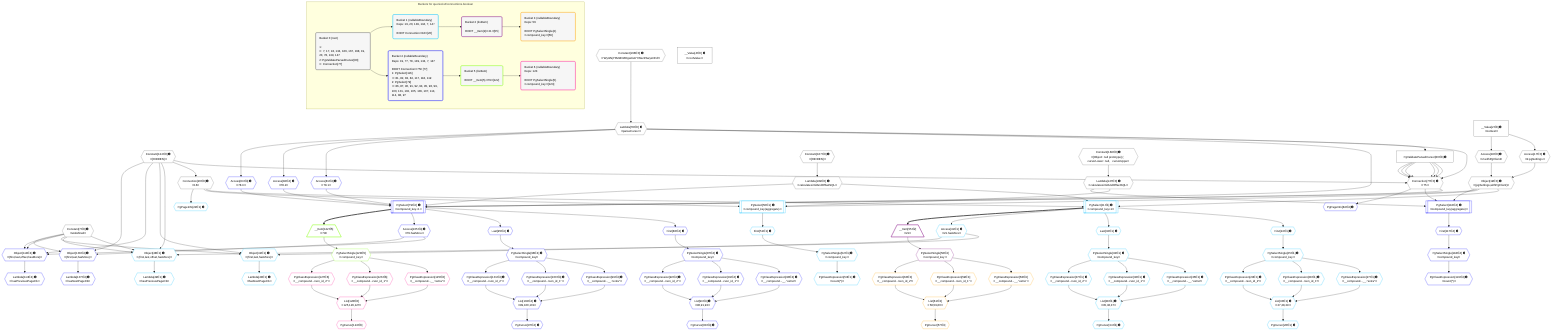 %%{init: {'themeVariables': { 'fontSize': '12px'}}}%%
graph TD
    classDef path fill:#eee,stroke:#000,color:#000
    classDef plan fill:#fff,stroke-width:1px,color:#000
    classDef itemplan fill:#fff,stroke-width:2px,color:#000
    classDef unbatchedplan fill:#dff,stroke-width:1px,color:#000
    classDef sideeffectplan fill:#fcc,stroke-width:2px,color:#000
    classDef bucket fill:#f6f6f6,color:#000,stroke-width:2px,text-align:left


    %% plan dependencies
    Connection77{{"Connection[77∈0] ➊<br />ᐸ75ᐳ"}}:::plan
    Constant134{{"Constant[134∈0] ➊<br />ᐸ[HIDDEN]ᐳ"}}:::plan
    Lambda78{{"Lambda[78∈0] ➊<br />ᐸparseCursorᐳ"}}:::plan
    PgValidateParsedCursor80["PgValidateParsedCursor[80∈0] ➊"]:::plan
    Constant134 & Lambda78 & PgValidateParsedCursor80 & PgValidateParsedCursor80 & PgValidateParsedCursor80 & PgValidateParsedCursor80 & PgValidateParsedCursor80 & PgValidateParsedCursor80 --> Connection77
    Object19{{"Object[19∈0] ➊<br />ᐸ{pgSettings,withPgClient}ᐳ"}}:::plan
    Access17{{"Access[17∈0] ➊<br />ᐸ2.pgSettingsᐳ"}}:::plan
    Access18{{"Access[18∈0] ➊<br />ᐸ2.withPgClientᐳ"}}:::plan
    Access17 & Access18 --> Object19
    __Value2["__Value[2∈0] ➊<br />ᐸcontextᐳ"]:::plan
    __Value2 --> Access17
    __Value2 --> Access18
    Connection20{{"Connection[20∈0] ➊<br />ᐸ16ᐳ"}}:::plan
    Constant134 --> Connection20
    Constant166{{"Constant[166∈0] ➊<br />ᐸ'WyIzNjY0MzE3ZDgwIixmYWxzZSwyLDFd'ᐳ"}}:::plan
    Constant166 --> Lambda78
    Lambda78 --> PgValidateParsedCursor80
    Lambda139{{"Lambda[139∈0] ➊<br />ᐸcalculateLimitAndOffsetSQLᐳ"}}:::plan
    Constant167{{"Constant[167∈0] ➊<br />ᐸ[HIDDEN]ᐳ"}}:::plan
    Constant167 --> Lambda139
    Lambda147{{"Lambda[147∈0] ➊<br />ᐸcalculateLimitAndOffsetSQLᐳ"}}:::plan
    Constant168{{"Constant[168∈0] ➊<br />ᐸ[Object: null prototype] {   cursorLower: null,   cursorUppeᐳ"}}:::plan
    Constant168 --> Lambda147
    __Value4["__Value[4∈0] ➊<br />ᐸrootValueᐳ"]:::plan
    Constant7{{"Constant[7∈0] ➊<br />ᐸundefinedᐳ"}}:::plan
    Object48{{"Object[48∈1] ➊<br />ᐸ{first,last,offset,hasMore}ᐳ"}}:::plan
    Access41{{"Access[41∈1] ➊<br />ᐸ21.hasMoreᐳ"}}:::plan
    Constant134 & Constant7 & Constant7 & Access41 --> Object48
    PgSelect21[["PgSelect[21∈1] ➊<br />ᐸcompound_key+1ᐳ"]]:::plan
    Object19 & Connection20 & Lambda139 --> PgSelect21
    List30{{"List[30∈1] ➊<br />ᐸ27,28,29ᐳ"}}:::plan
    PgClassExpression27{{"PgClassExpression[27∈1] ➊<br />ᐸ__compound...__.”extra”ᐳ"}}:::plan
    PgClassExpression28{{"PgClassExpression[28∈1] ➊<br />ᐸ__compound...rson_id_1”ᐳ"}}:::plan
    PgClassExpression29{{"PgClassExpression[29∈1] ➊<br />ᐸ__compound...rson_id_2”ᐳ"}}:::plan
    PgClassExpression27 & PgClassExpression28 & PgClassExpression29 --> List30
    List38{{"List[38∈1] ➊<br />ᐸ35,36,37ᐳ"}}:::plan
    PgClassExpression35{{"PgClassExpression[35∈1] ➊<br />ᐸ__compound...__.”extra”ᐳ"}}:::plan
    PgClassExpression36{{"PgClassExpression[36∈1] ➊<br />ᐸ__compound...rson_id_1”ᐳ"}}:::plan
    PgClassExpression37{{"PgClassExpression[37∈1] ➊<br />ᐸ__compound...rson_id_2”ᐳ"}}:::plan
    PgClassExpression35 & PgClassExpression36 & PgClassExpression37 --> List38
    Object42{{"Object[42∈1] ➊<br />ᐸ{first,last,hasMore}ᐳ"}}:::plan
    Constant134 & Constant7 & Access41 --> Object42
    PgSelect50[["PgSelect[50∈1] ➊<br />ᐸcompound_key(aggregate)ᐳ"]]:::plan
    Object19 & Connection20 & Lambda147 --> PgSelect50
    PgPageInfo22{{"PgPageInfo[22∈1] ➊"}}:::plan
    Connection20 --> PgPageInfo22
    First24{{"First[24∈1] ➊"}}:::plan
    PgSelect21 --> First24
    PgSelectSingle25{{"PgSelectSingle[25∈1] ➊<br />ᐸcompound_keyᐳ"}}:::plan
    First24 --> PgSelectSingle25
    PgCursor26{{"PgCursor[26∈1] ➊"}}:::plan
    List30 --> PgCursor26
    PgSelectSingle25 --> PgClassExpression27
    PgSelectSingle25 --> PgClassExpression28
    PgSelectSingle25 --> PgClassExpression29
    Last32{{"Last[32∈1] ➊"}}:::plan
    PgSelect21 --> Last32
    PgSelectSingle33{{"PgSelectSingle[33∈1] ➊<br />ᐸcompound_keyᐳ"}}:::plan
    Last32 --> PgSelectSingle33
    PgCursor34{{"PgCursor[34∈1] ➊"}}:::plan
    List38 --> PgCursor34
    PgSelectSingle33 --> PgClassExpression35
    PgSelectSingle33 --> PgClassExpression36
    PgSelectSingle33 --> PgClassExpression37
    PgSelect21 --> Access41
    Lambda43{{"Lambda[43∈1] ➊<br />ᐸhasNextPageCbᐳ"}}:::plan
    Object42 --> Lambda43
    Lambda49{{"Lambda[49∈1] ➊<br />ᐸhasPreviousPageCbᐳ"}}:::plan
    Object48 --> Lambda49
    First51{{"First[51∈1] ➊"}}:::plan
    PgSelect50 --> First51
    PgSelectSingle52{{"PgSelectSingle[52∈1] ➊<br />ᐸcompound_keyᐳ"}}:::plan
    First51 --> PgSelectSingle52
    PgClassExpression53{{"PgClassExpression[53∈1] ➊<br />ᐸcount(*)ᐳ"}}:::plan
    PgSelectSingle52 --> PgClassExpression53
    __Item55[/"__Item[55∈2]<br />ᐸ21ᐳ"\]:::itemplan
    PgSelect21 ==> __Item55
    PgSelectSingle56{{"PgSelectSingle[56∈2]<br />ᐸcompound_keyᐳ"}}:::plan
    __Item55 --> PgSelectSingle56
    List61{{"List[61∈3]<br />ᐸ58,59,60ᐳ"}}:::plan
    PgClassExpression58{{"PgClassExpression[58∈3]<br />ᐸ__compound...__.”extra”ᐳ"}}:::plan
    PgClassExpression59{{"PgClassExpression[59∈3]<br />ᐸ__compound...rson_id_1”ᐳ"}}:::plan
    PgClassExpression60{{"PgClassExpression[60∈3]<br />ᐸ__compound...rson_id_2”ᐳ"}}:::plan
    PgClassExpression58 & PgClassExpression59 & PgClassExpression60 --> List61
    PgCursor57{{"PgCursor[57∈3]"}}:::plan
    List61 --> PgCursor57
    PgSelectSingle56 --> PgClassExpression58
    PgSelectSingle56 --> PgClassExpression59
    PgSelectSingle56 --> PgClassExpression60
    PgSelect79[["PgSelect[79∈4] ➊<br />ᐸcompound_key+1ᐳ"]]:::plan
    Access81{{"Access[81∈4] ➊<br />ᐸ78.1ᐳ"}}:::plan
    Access82{{"Access[82∈4] ➊<br />ᐸ78.2ᐳ"}}:::plan
    Access83{{"Access[83∈4] ➊<br />ᐸ78.3ᐳ"}}:::plan
    Object19 & Connection77 & Lambda78 & Access81 & Access82 & Access83 & Lambda139 --> PgSelect79
    Object113{{"Object[113∈4] ➊<br />ᐸ{first,last,offset,hasMore}ᐳ"}}:::plan
    Access105{{"Access[105∈4] ➊<br />ᐸ79.hasMoreᐳ"}}:::plan
    Constant134 & Constant7 & Constant7 & Access105 --> Object113
    List93{{"List[93∈4] ➊<br />ᐸ90,91,92ᐳ"}}:::plan
    PgClassExpression90{{"PgClassExpression[90∈4] ➊<br />ᐸ__compound...__.”extra”ᐳ"}}:::plan
    PgClassExpression91{{"PgClassExpression[91∈4] ➊<br />ᐸ__compound...rson_id_1”ᐳ"}}:::plan
    PgClassExpression92{{"PgClassExpression[92∈4] ➊<br />ᐸ__compound...rson_id_2”ᐳ"}}:::plan
    PgClassExpression90 & PgClassExpression91 & PgClassExpression92 --> List93
    List102{{"List[102∈4] ➊<br />ᐸ99,100,101ᐳ"}}:::plan
    PgClassExpression99{{"PgClassExpression[99∈4] ➊<br />ᐸ__compound...__.”extra”ᐳ"}}:::plan
    PgClassExpression100{{"PgClassExpression[100∈4] ➊<br />ᐸ__compound...rson_id_1”ᐳ"}}:::plan
    PgClassExpression101{{"PgClassExpression[101∈4] ➊<br />ᐸ__compound...rson_id_2”ᐳ"}}:::plan
    PgClassExpression99 & PgClassExpression100 & PgClassExpression101 --> List102
    Object106{{"Object[106∈4] ➊<br />ᐸ{first,last,hasMore}ᐳ"}}:::plan
    Constant134 & Constant7 & Access105 --> Object106
    PgSelect116[["PgSelect[116∈4] ➊<br />ᐸcompound_key(aggregate)ᐳ"]]:::plan
    Object19 & Connection77 & Lambda147 --> PgSelect116
    Lambda78 --> Access81
    Lambda78 --> Access82
    Lambda78 --> Access83
    PgPageInfo84{{"PgPageInfo[84∈4] ➊"}}:::plan
    Connection77 --> PgPageInfo84
    First86{{"First[86∈4] ➊"}}:::plan
    PgSelect79 --> First86
    PgSelectSingle87{{"PgSelectSingle[87∈4] ➊<br />ᐸcompound_keyᐳ"}}:::plan
    First86 --> PgSelectSingle87
    PgCursor88{{"PgCursor[88∈4] ➊"}}:::plan
    List93 --> PgCursor88
    PgSelectSingle87 --> PgClassExpression90
    PgSelectSingle87 --> PgClassExpression91
    PgSelectSingle87 --> PgClassExpression92
    Last95{{"Last[95∈4] ➊"}}:::plan
    PgSelect79 --> Last95
    PgSelectSingle96{{"PgSelectSingle[96∈4] ➊<br />ᐸcompound_keyᐳ"}}:::plan
    Last95 --> PgSelectSingle96
    PgCursor97{{"PgCursor[97∈4] ➊"}}:::plan
    List102 --> PgCursor97
    PgSelectSingle96 --> PgClassExpression99
    PgSelectSingle96 --> PgClassExpression100
    PgSelectSingle96 --> PgClassExpression101
    PgSelect79 --> Access105
    Lambda107{{"Lambda[107∈4] ➊<br />ᐸhasNextPageCbᐳ"}}:::plan
    Object106 --> Lambda107
    Lambda114{{"Lambda[114∈4] ➊<br />ᐸhasPreviousPageCbᐳ"}}:::plan
    Object113 --> Lambda114
    First117{{"First[117∈4] ➊"}}:::plan
    PgSelect116 --> First117
    PgSelectSingle118{{"PgSelectSingle[118∈4] ➊<br />ᐸcompound_keyᐳ"}}:::plan
    First117 --> PgSelectSingle118
    PgClassExpression119{{"PgClassExpression[119∈4] ➊<br />ᐸcount(*)ᐳ"}}:::plan
    PgSelectSingle118 --> PgClassExpression119
    __Item122[/"__Item[122∈5]<br />ᐸ79ᐳ"\]:::itemplan
    PgSelect79 ==> __Item122
    PgSelectSingle123{{"PgSelectSingle[123∈5]<br />ᐸcompound_keyᐳ"}}:::plan
    __Item122 --> PgSelectSingle123
    List128{{"List[128∈6]<br />ᐸ125,126,127ᐳ"}}:::plan
    PgClassExpression125{{"PgClassExpression[125∈6]<br />ᐸ__compound...__.”extra”ᐳ"}}:::plan
    PgClassExpression126{{"PgClassExpression[126∈6]<br />ᐸ__compound...rson_id_1”ᐳ"}}:::plan
    PgClassExpression127{{"PgClassExpression[127∈6]<br />ᐸ__compound...rson_id_2”ᐳ"}}:::plan
    PgClassExpression125 & PgClassExpression126 & PgClassExpression127 --> List128
    PgCursor124{{"PgCursor[124∈6]"}}:::plan
    List128 --> PgCursor124
    PgSelectSingle123 --> PgClassExpression125
    PgSelectSingle123 --> PgClassExpression126
    PgSelectSingle123 --> PgClassExpression127

    %% define steps

    subgraph "Buckets for queries/v4/connections.boolean"
    Bucket0("Bucket 0 (root)<br /><br />1: <br />ᐳ: 7, 17, 18, 134, 166, 167, 168, 19, 20, 78, 139, 147<br />2: PgValidateParsedCursor[80]<br />ᐳ: Connection[77]"):::bucket
    classDef bucket0 stroke:#696969
    class Bucket0,__Value2,__Value4,Constant7,Access17,Access18,Object19,Connection20,Connection77,Lambda78,PgValidateParsedCursor80,Constant134,Lambda139,Lambda147,Constant166,Constant167,Constant168 bucket0
    Bucket1("Bucket 1 (nullableBoundary)<br />Deps: 19, 20, 139, 134, 7, 147<br /><br />ROOT Connectionᐸ16ᐳ[20]"):::bucket
    classDef bucket1 stroke:#00bfff
    class Bucket1,PgSelect21,PgPageInfo22,First24,PgSelectSingle25,PgCursor26,PgClassExpression27,PgClassExpression28,PgClassExpression29,List30,Last32,PgSelectSingle33,PgCursor34,PgClassExpression35,PgClassExpression36,PgClassExpression37,List38,Access41,Object42,Lambda43,Object48,Lambda49,PgSelect50,First51,PgSelectSingle52,PgClassExpression53 bucket1
    Bucket2("Bucket 2 (listItem)<br /><br />ROOT __Item{2}ᐸ21ᐳ[55]"):::bucket
    classDef bucket2 stroke:#7f007f
    class Bucket2,__Item55,PgSelectSingle56 bucket2
    Bucket3("Bucket 3 (nullableBoundary)<br />Deps: 56<br /><br />ROOT PgSelectSingle{2}ᐸcompound_keyᐳ[56]"):::bucket
    classDef bucket3 stroke:#ffa500
    class Bucket3,PgCursor57,PgClassExpression58,PgClassExpression59,PgClassExpression60,List61 bucket3
    Bucket4("Bucket 4 (nullableBoundary)<br />Deps: 19, 77, 78, 139, 134, 7, 147<br /><br />ROOT Connectionᐸ75ᐳ[77]<br />1: PgSelect[116]<br />ᐳ: 81, 82, 83, 84, 117, 118, 119<br />2: PgSelect[79]<br />ᐳ: 86, 87, 90, 91, 92, 93, 95, 96, 99, 100, 101, 102, 105, 106, 107, 113, 114, 88, 97"):::bucket
    classDef bucket4 stroke:#0000ff
    class Bucket4,PgSelect79,Access81,Access82,Access83,PgPageInfo84,First86,PgSelectSingle87,PgCursor88,PgClassExpression90,PgClassExpression91,PgClassExpression92,List93,Last95,PgSelectSingle96,PgCursor97,PgClassExpression99,PgClassExpression100,PgClassExpression101,List102,Access105,Object106,Lambda107,Object113,Lambda114,PgSelect116,First117,PgSelectSingle118,PgClassExpression119 bucket4
    Bucket5("Bucket 5 (listItem)<br /><br />ROOT __Item{5}ᐸ79ᐳ[122]"):::bucket
    classDef bucket5 stroke:#7fff00
    class Bucket5,__Item122,PgSelectSingle123 bucket5
    Bucket6("Bucket 6 (nullableBoundary)<br />Deps: 123<br /><br />ROOT PgSelectSingle{5}ᐸcompound_keyᐳ[123]"):::bucket
    classDef bucket6 stroke:#ff1493
    class Bucket6,PgCursor124,PgClassExpression125,PgClassExpression126,PgClassExpression127,List128 bucket6
    Bucket0 --> Bucket1 & Bucket4
    Bucket1 --> Bucket2
    Bucket2 --> Bucket3
    Bucket4 --> Bucket5
    Bucket5 --> Bucket6
    end